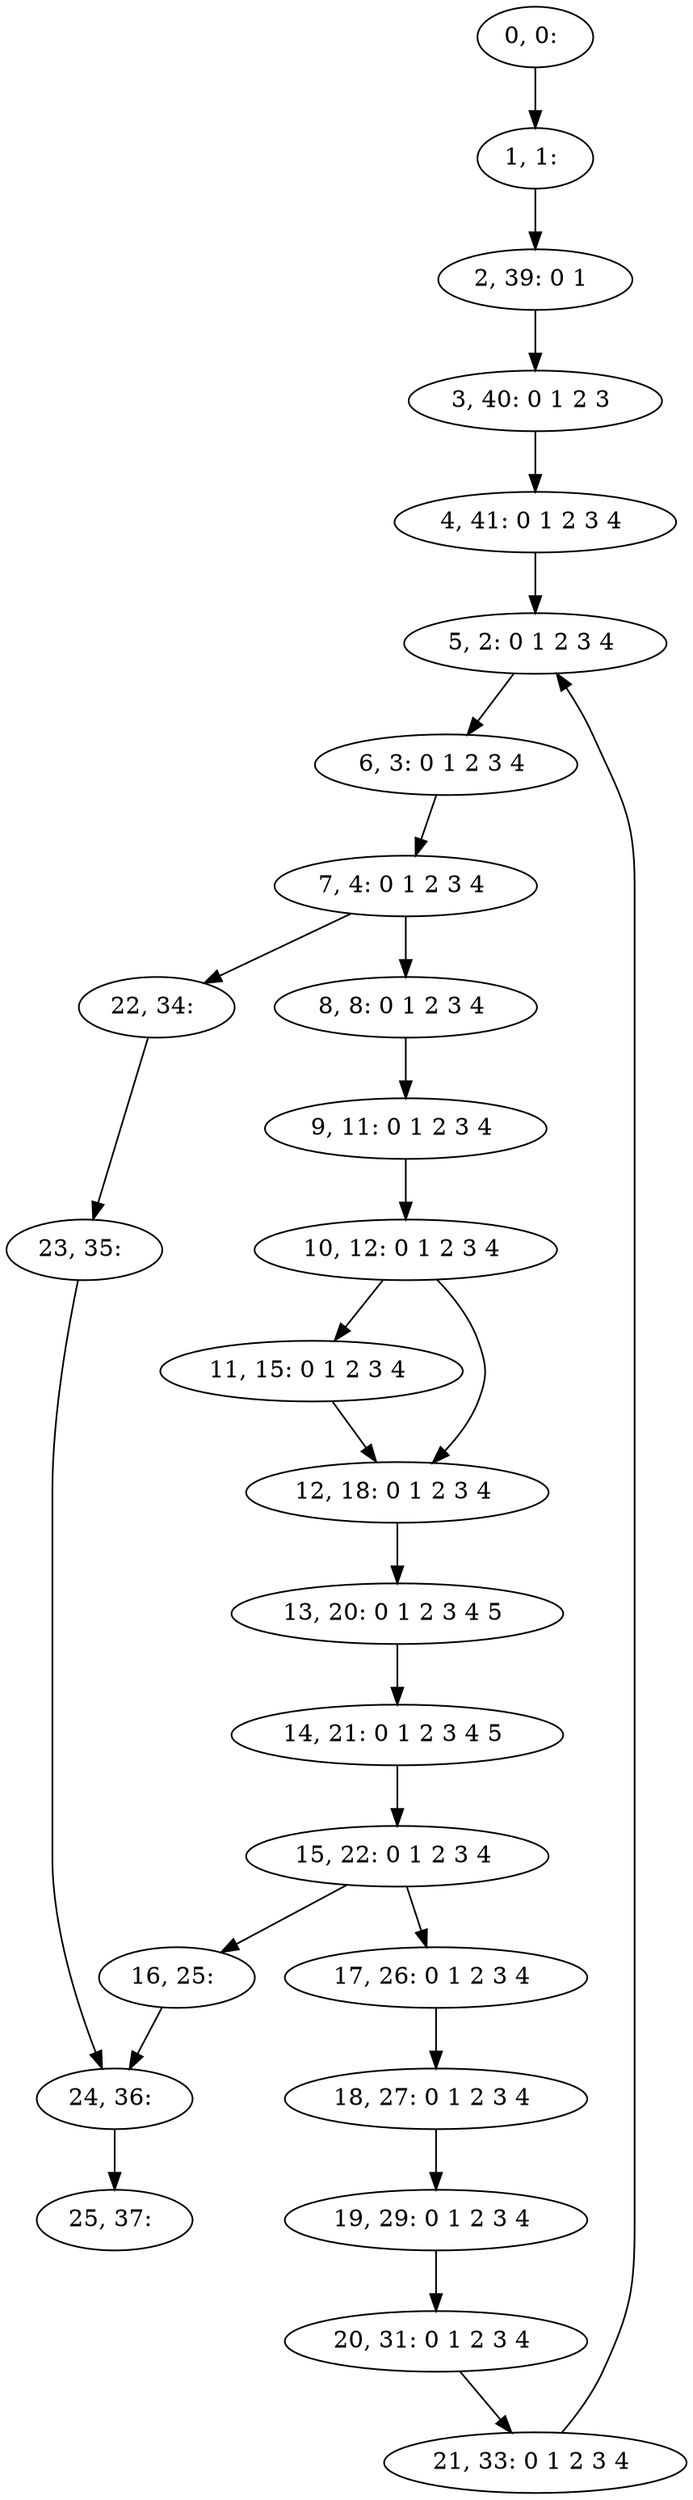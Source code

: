digraph G {
0[label="0, 0: "];
1[label="1, 1: "];
2[label="2, 39: 0 1 "];
3[label="3, 40: 0 1 2 3 "];
4[label="4, 41: 0 1 2 3 4 "];
5[label="5, 2: 0 1 2 3 4 "];
6[label="6, 3: 0 1 2 3 4 "];
7[label="7, 4: 0 1 2 3 4 "];
8[label="8, 8: 0 1 2 3 4 "];
9[label="9, 11: 0 1 2 3 4 "];
10[label="10, 12: 0 1 2 3 4 "];
11[label="11, 15: 0 1 2 3 4 "];
12[label="12, 18: 0 1 2 3 4 "];
13[label="13, 20: 0 1 2 3 4 5 "];
14[label="14, 21: 0 1 2 3 4 5 "];
15[label="15, 22: 0 1 2 3 4 "];
16[label="16, 25: "];
17[label="17, 26: 0 1 2 3 4 "];
18[label="18, 27: 0 1 2 3 4 "];
19[label="19, 29: 0 1 2 3 4 "];
20[label="20, 31: 0 1 2 3 4 "];
21[label="21, 33: 0 1 2 3 4 "];
22[label="22, 34: "];
23[label="23, 35: "];
24[label="24, 36: "];
25[label="25, 37: "];
0->1 ;
1->2 ;
2->3 ;
3->4 ;
4->5 ;
5->6 ;
6->7 ;
7->8 ;
7->22 ;
8->9 ;
9->10 ;
10->11 ;
10->12 ;
11->12 ;
12->13 ;
13->14 ;
14->15 ;
15->16 ;
15->17 ;
16->24 ;
17->18 ;
18->19 ;
19->20 ;
20->21 ;
21->5 ;
22->23 ;
23->24 ;
24->25 ;
}
